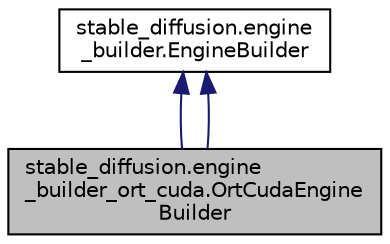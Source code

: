 digraph "stable_diffusion.engine_builder_ort_cuda.OrtCudaEngineBuilder"
{
 // LATEX_PDF_SIZE
  edge [fontname="Helvetica",fontsize="10",labelfontname="Helvetica",labelfontsize="10"];
  node [fontname="Helvetica",fontsize="10",shape=record];
  Node1 [label="stable_diffusion.engine\l_builder_ort_cuda.OrtCudaEngine\lBuilder",height=0.2,width=0.4,color="black", fillcolor="grey75", style="filled", fontcolor="black",tooltip=" "];
  Node2 -> Node1 [dir="back",color="midnightblue",fontsize="10",style="solid",fontname="Helvetica"];
  Node2 [label="stable_diffusion.engine\l_builder.EngineBuilder",height=0.2,width=0.4,color="black", fillcolor="white", style="filled",URL="$classstable__diffusion_1_1engine__builder_1_1EngineBuilder.html",tooltip=" "];
  Node2 -> Node1 [dir="back",color="midnightblue",fontsize="10",style="solid",fontname="Helvetica"];
}
